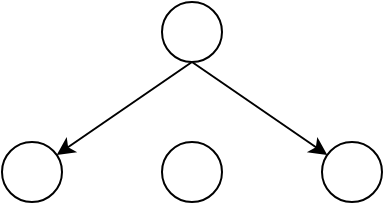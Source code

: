 <mxfile version="27.1.6">
  <diagram name="第 1 页" id="F2-SKgdABRe445PUrhpk">
    <mxGraphModel dx="984" dy="525" grid="1" gridSize="10" guides="1" tooltips="1" connect="1" arrows="1" fold="1" page="1" pageScale="1" pageWidth="3300" pageHeight="4681" math="0" shadow="0">
      <root>
        <mxCell id="0" />
        <mxCell id="1" parent="0" />
        <mxCell id="gKdZb1WiwNWa_6zVtQik-6" style="rounded=0;orthogonalLoop=1;jettySize=auto;html=1;exitX=0.5;exitY=1;exitDx=0;exitDy=0;" edge="1" parent="1" source="gKdZb1WiwNWa_6zVtQik-2" target="gKdZb1WiwNWa_6zVtQik-4">
          <mxGeometry relative="1" as="geometry" />
        </mxCell>
        <mxCell id="gKdZb1WiwNWa_6zVtQik-7" style="rounded=0;orthogonalLoop=1;jettySize=auto;html=1;exitX=0.5;exitY=1;exitDx=0;exitDy=0;" edge="1" parent="1" source="gKdZb1WiwNWa_6zVtQik-2" target="gKdZb1WiwNWa_6zVtQik-5">
          <mxGeometry relative="1" as="geometry" />
        </mxCell>
        <mxCell id="gKdZb1WiwNWa_6zVtQik-2" value="" style="ellipse;whiteSpace=wrap;html=1;aspect=fixed;" vertex="1" parent="1">
          <mxGeometry x="810" y="310" width="30" height="30" as="geometry" />
        </mxCell>
        <mxCell id="gKdZb1WiwNWa_6zVtQik-3" value="" style="ellipse;whiteSpace=wrap;html=1;aspect=fixed;" vertex="1" parent="1">
          <mxGeometry x="810" y="380" width="30" height="30" as="geometry" />
        </mxCell>
        <mxCell id="gKdZb1WiwNWa_6zVtQik-4" value="" style="ellipse;whiteSpace=wrap;html=1;aspect=fixed;" vertex="1" parent="1">
          <mxGeometry x="730" y="380" width="30" height="30" as="geometry" />
        </mxCell>
        <mxCell id="gKdZb1WiwNWa_6zVtQik-5" value="" style="ellipse;whiteSpace=wrap;html=1;aspect=fixed;" vertex="1" parent="1">
          <mxGeometry x="890" y="380" width="30" height="30" as="geometry" />
        </mxCell>
      </root>
    </mxGraphModel>
  </diagram>
</mxfile>
